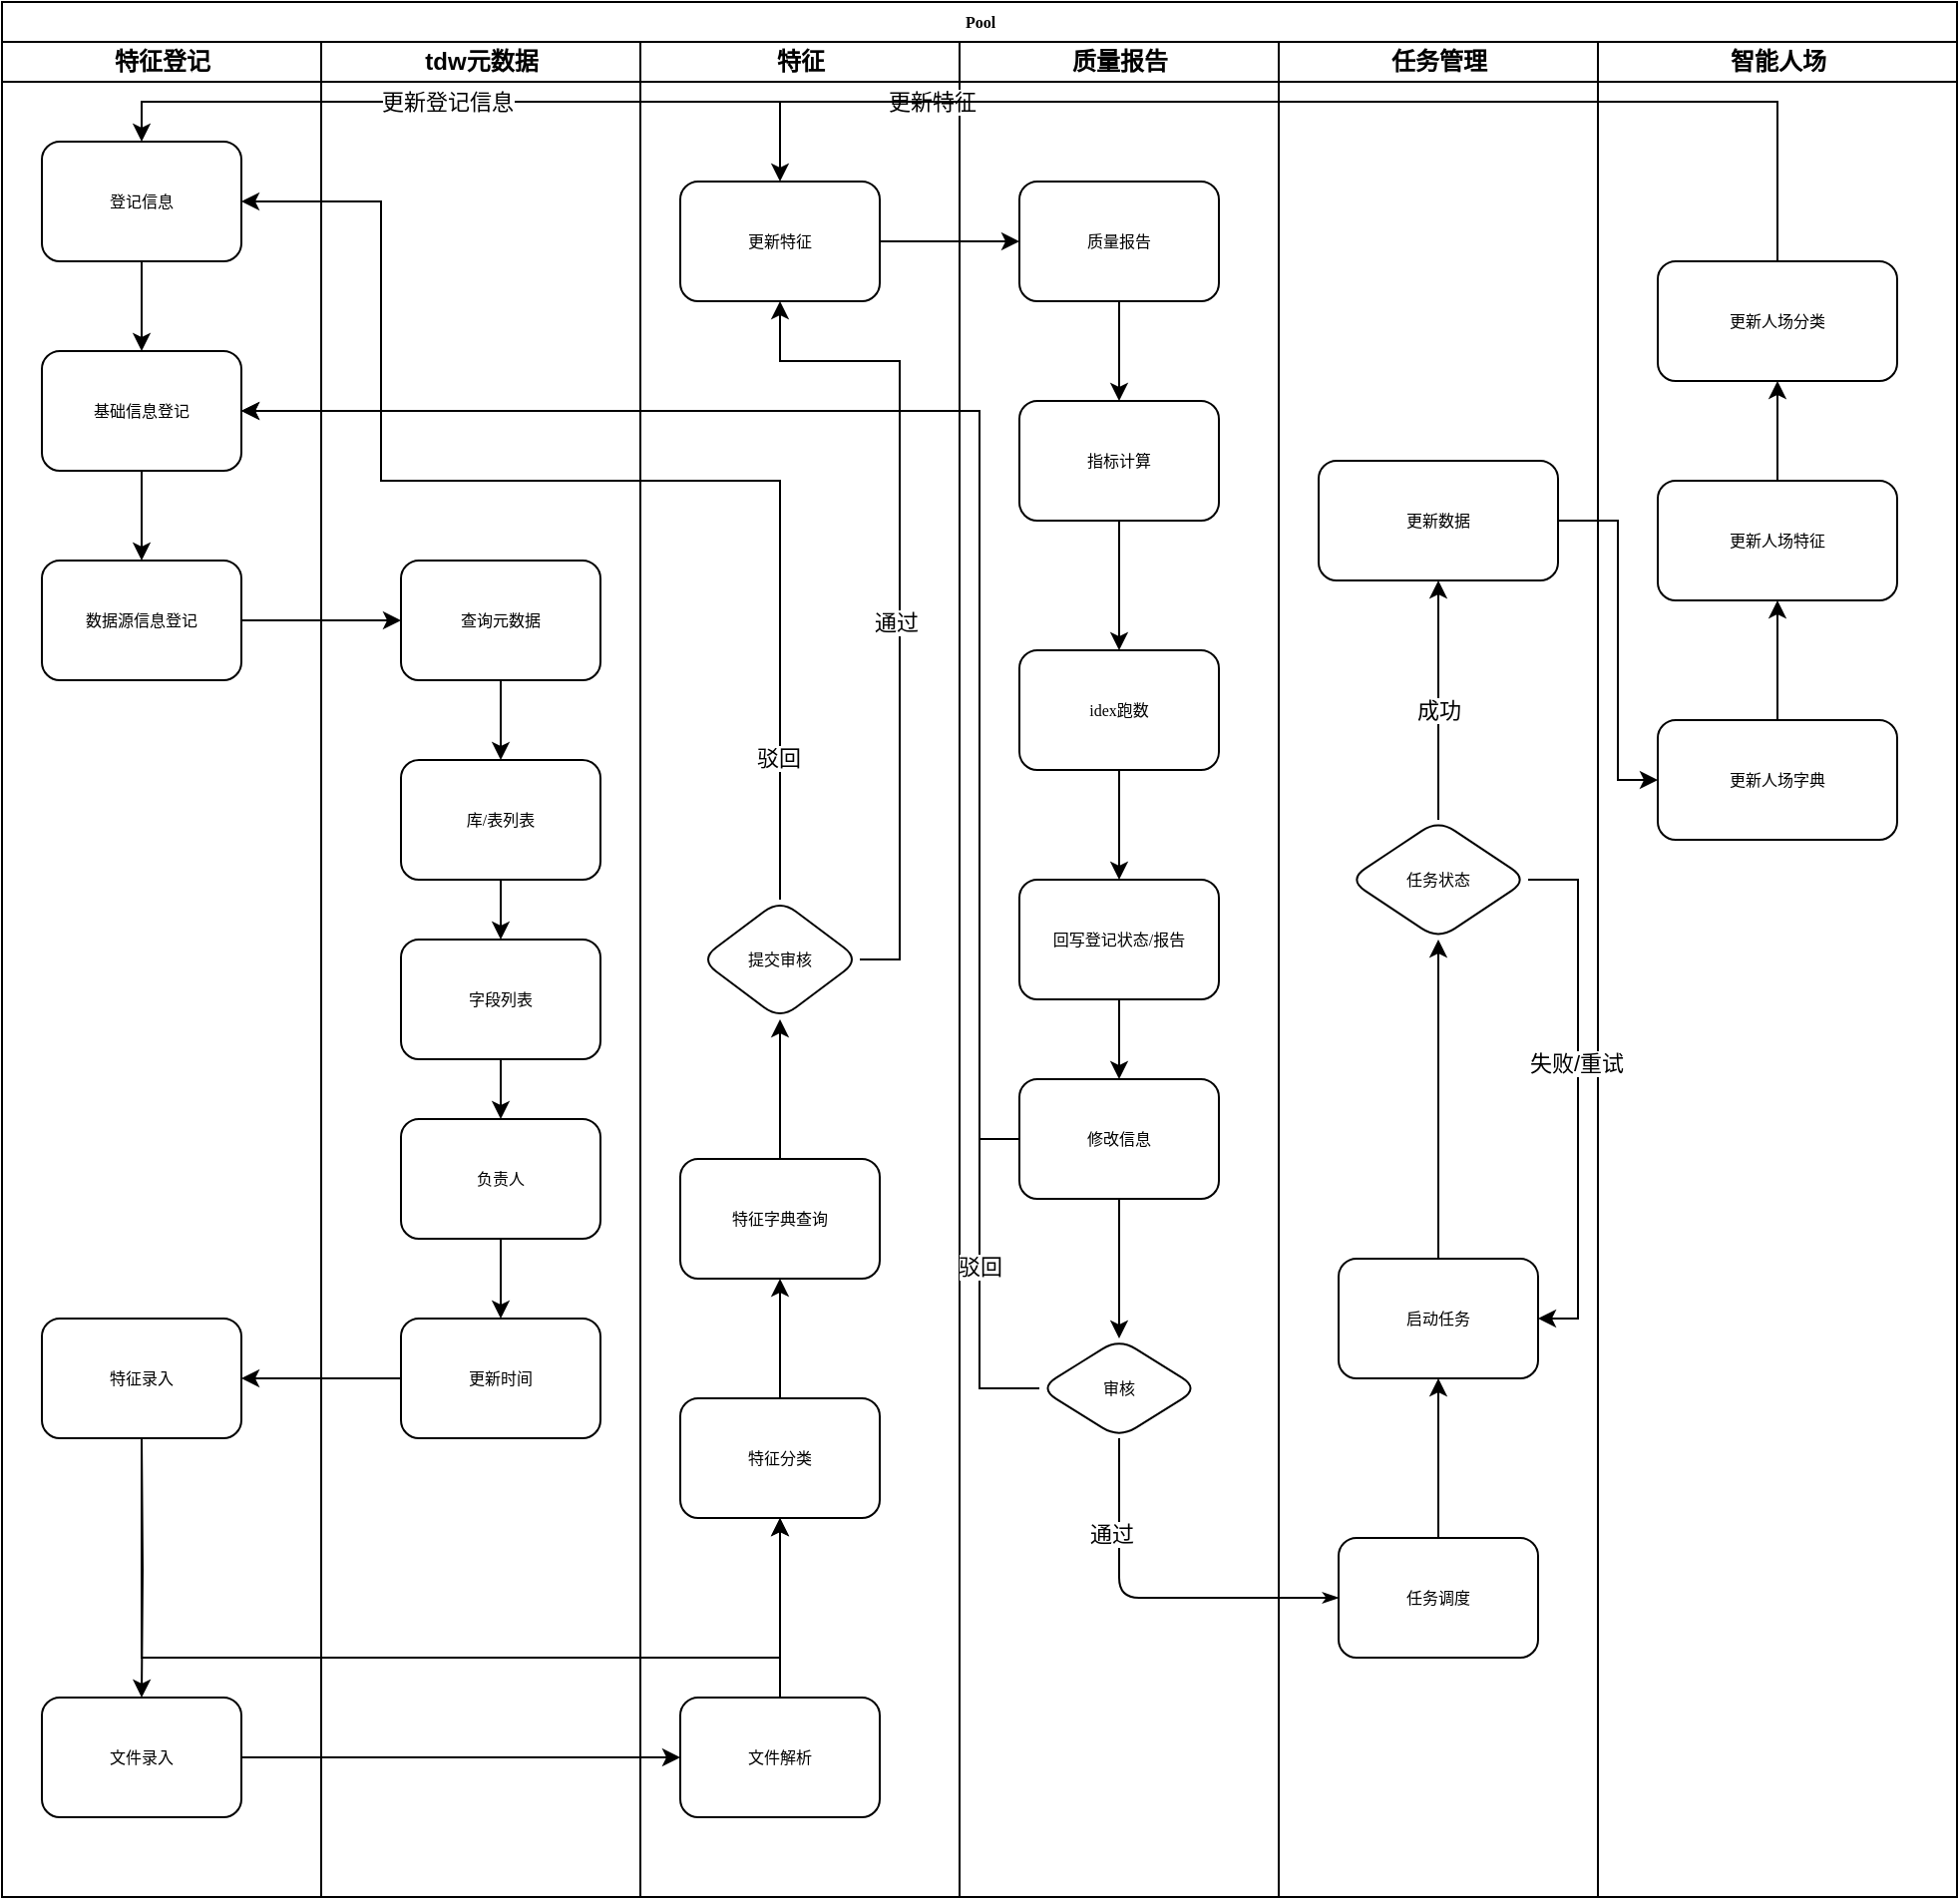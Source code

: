 <mxfile version="14.5.10" type="github">
  <diagram name="Page-1" id="74e2e168-ea6b-b213-b513-2b3c1d86103e">
    <mxGraphModel dx="1255" dy="786" grid="1" gridSize="10" guides="1" tooltips="1" connect="1" arrows="1" fold="1" page="1" pageScale="1" pageWidth="1100" pageHeight="850" background="#ffffff" math="0" shadow="0">
      <root>
        <mxCell id="0" />
        <mxCell id="1" parent="0" />
        <mxCell id="77e6c97f196da883-1" value="Pool" style="swimlane;html=1;childLayout=stackLayout;startSize=20;rounded=0;shadow=0;labelBackgroundColor=none;strokeWidth=1;fontFamily=Verdana;fontSize=8;align=center;" parent="1" vertex="1">
          <mxGeometry x="70" y="40" width="980" height="950" as="geometry" />
        </mxCell>
        <mxCell id="77e6c97f196da883-2" value="特征登记" style="swimlane;html=1;startSize=20;" parent="77e6c97f196da883-1" vertex="1">
          <mxGeometry y="20" width="160" height="930" as="geometry" />
        </mxCell>
        <mxCell id="77e6c97f196da883-8" value="登记信息" style="rounded=1;whiteSpace=wrap;html=1;shadow=0;labelBackgroundColor=none;strokeWidth=1;fontFamily=Verdana;fontSize=8;align=center;" parent="77e6c97f196da883-2" vertex="1">
          <mxGeometry x="20" y="50" width="100" height="60" as="geometry" />
        </mxCell>
        <mxCell id="77e6c97f196da883-9" value="基础信息登记" style="rounded=1;whiteSpace=wrap;html=1;shadow=0;labelBackgroundColor=none;strokeWidth=1;fontFamily=Verdana;fontSize=8;align=center;" parent="77e6c97f196da883-2" vertex="1">
          <mxGeometry x="20" y="155" width="100" height="60" as="geometry" />
        </mxCell>
        <mxCell id="xm6D2x38geST0ksrGfF2-1" value="数据源信息登记" style="rounded=1;whiteSpace=wrap;html=1;shadow=0;labelBackgroundColor=none;strokeWidth=1;fontFamily=Verdana;fontSize=8;align=center;" parent="77e6c97f196da883-2" vertex="1">
          <mxGeometry x="20" y="260" width="100" height="60" as="geometry" />
        </mxCell>
        <mxCell id="xm6D2x38geST0ksrGfF2-2" value="" style="edgeStyle=orthogonalEdgeStyle;rounded=0;orthogonalLoop=1;jettySize=auto;html=1;" parent="77e6c97f196da883-2" source="77e6c97f196da883-9" target="xm6D2x38geST0ksrGfF2-1" edge="1">
          <mxGeometry relative="1" as="geometry" />
        </mxCell>
        <mxCell id="xm6D2x38geST0ksrGfF2-6" value="" style="edgeStyle=orthogonalEdgeStyle;rounded=0;orthogonalLoop=1;jettySize=auto;html=1;entryX=0.5;entryY=0;entryDx=0;entryDy=0;" parent="77e6c97f196da883-2" source="77e6c97f196da883-8" target="77e6c97f196da883-9" edge="1">
          <mxGeometry relative="1" as="geometry">
            <mxPoint x="70" y="160" as="targetPoint" />
          </mxGeometry>
        </mxCell>
        <mxCell id="xm6D2x38geST0ksrGfF2-15" value="特征录入" style="rounded=1;whiteSpace=wrap;html=1;shadow=0;labelBackgroundColor=none;strokeWidth=1;fontFamily=Verdana;fontSize=8;align=center;" parent="77e6c97f196da883-2" vertex="1">
          <mxGeometry x="20" y="640" width="100" height="60" as="geometry" />
        </mxCell>
        <mxCell id="xm6D2x38geST0ksrGfF2-22" value="文件录入" style="rounded=1;whiteSpace=wrap;html=1;shadow=0;labelBackgroundColor=none;strokeWidth=1;fontFamily=Verdana;fontSize=8;align=center;" parent="77e6c97f196da883-2" vertex="1">
          <mxGeometry x="20" y="830" width="100" height="60" as="geometry" />
        </mxCell>
        <mxCell id="77e6c97f196da883-3" value="tdw元数据" style="swimlane;html=1;startSize=20;" parent="77e6c97f196da883-1" vertex="1">
          <mxGeometry x="160" y="20" width="160" height="930" as="geometry" />
        </mxCell>
        <mxCell id="xm6D2x38geST0ksrGfF2-3" value="查询元数据" style="rounded=1;whiteSpace=wrap;html=1;shadow=0;labelBackgroundColor=none;strokeWidth=1;fontFamily=Verdana;fontSize=8;align=center;" parent="77e6c97f196da883-3" vertex="1">
          <mxGeometry x="40" y="260" width="100" height="60" as="geometry" />
        </mxCell>
        <mxCell id="xm6D2x38geST0ksrGfF2-7" value="库/表列表" style="rounded=1;whiteSpace=wrap;html=1;shadow=0;labelBackgroundColor=none;strokeWidth=1;fontFamily=Verdana;fontSize=8;align=center;" parent="77e6c97f196da883-3" vertex="1">
          <mxGeometry x="40" y="360" width="100" height="60" as="geometry" />
        </mxCell>
        <mxCell id="xm6D2x38geST0ksrGfF2-8" value="" style="edgeStyle=orthogonalEdgeStyle;rounded=0;orthogonalLoop=1;jettySize=auto;html=1;" parent="77e6c97f196da883-3" source="xm6D2x38geST0ksrGfF2-3" target="xm6D2x38geST0ksrGfF2-7" edge="1">
          <mxGeometry relative="1" as="geometry" />
        </mxCell>
        <mxCell id="xm6D2x38geST0ksrGfF2-9" value="字段列表" style="rounded=1;whiteSpace=wrap;html=1;shadow=0;labelBackgroundColor=none;strokeWidth=1;fontFamily=Verdana;fontSize=8;align=center;" parent="77e6c97f196da883-3" vertex="1">
          <mxGeometry x="40" y="450" width="100" height="60" as="geometry" />
        </mxCell>
        <mxCell id="xm6D2x38geST0ksrGfF2-10" value="" style="edgeStyle=orthogonalEdgeStyle;rounded=0;orthogonalLoop=1;jettySize=auto;html=1;" parent="77e6c97f196da883-3" source="xm6D2x38geST0ksrGfF2-7" target="xm6D2x38geST0ksrGfF2-9" edge="1">
          <mxGeometry relative="1" as="geometry" />
        </mxCell>
        <mxCell id="xm6D2x38geST0ksrGfF2-11" value="负责人" style="rounded=1;whiteSpace=wrap;html=1;shadow=0;labelBackgroundColor=none;strokeWidth=1;fontFamily=Verdana;fontSize=8;align=center;" parent="77e6c97f196da883-3" vertex="1">
          <mxGeometry x="40" y="540" width="100" height="60" as="geometry" />
        </mxCell>
        <mxCell id="xm6D2x38geST0ksrGfF2-12" value="" style="edgeStyle=orthogonalEdgeStyle;rounded=0;orthogonalLoop=1;jettySize=auto;html=1;" parent="77e6c97f196da883-3" source="xm6D2x38geST0ksrGfF2-9" target="xm6D2x38geST0ksrGfF2-11" edge="1">
          <mxGeometry relative="1" as="geometry" />
        </mxCell>
        <mxCell id="xm6D2x38geST0ksrGfF2-13" value="更新时间" style="rounded=1;whiteSpace=wrap;html=1;shadow=0;labelBackgroundColor=none;strokeWidth=1;fontFamily=Verdana;fontSize=8;align=center;" parent="77e6c97f196da883-3" vertex="1">
          <mxGeometry x="40" y="640" width="100" height="60" as="geometry" />
        </mxCell>
        <mxCell id="xm6D2x38geST0ksrGfF2-14" value="" style="edgeStyle=orthogonalEdgeStyle;rounded=0;orthogonalLoop=1;jettySize=auto;html=1;" parent="77e6c97f196da883-3" source="xm6D2x38geST0ksrGfF2-11" target="xm6D2x38geST0ksrGfF2-13" edge="1">
          <mxGeometry relative="1" as="geometry" />
        </mxCell>
        <mxCell id="77e6c97f196da883-4" value="特征" style="swimlane;html=1;startSize=20;" parent="77e6c97f196da883-1" vertex="1">
          <mxGeometry x="320" y="20" width="160" height="930" as="geometry" />
        </mxCell>
        <mxCell id="xm6D2x38geST0ksrGfF2-17" value="特征分类" style="rounded=1;whiteSpace=wrap;html=1;shadow=0;labelBackgroundColor=none;strokeWidth=1;fontFamily=Verdana;fontSize=8;align=center;" parent="77e6c97f196da883-4" vertex="1">
          <mxGeometry x="20" y="680" width="100" height="60" as="geometry" />
        </mxCell>
        <mxCell id="xm6D2x38geST0ksrGfF2-19" value="特征字典查询" style="rounded=1;whiteSpace=wrap;html=1;shadow=0;labelBackgroundColor=none;strokeWidth=1;fontFamily=Verdana;fontSize=8;align=center;" parent="77e6c97f196da883-4" vertex="1">
          <mxGeometry x="20" y="560" width="100" height="60" as="geometry" />
        </mxCell>
        <mxCell id="xm6D2x38geST0ksrGfF2-20" value="" style="edgeStyle=orthogonalEdgeStyle;rounded=0;orthogonalLoop=1;jettySize=auto;html=1;" parent="77e6c97f196da883-4" source="xm6D2x38geST0ksrGfF2-17" target="xm6D2x38geST0ksrGfF2-19" edge="1">
          <mxGeometry relative="1" as="geometry" />
        </mxCell>
        <mxCell id="xm6D2x38geST0ksrGfF2-25" value="文件解析" style="rounded=1;whiteSpace=wrap;html=1;shadow=0;labelBackgroundColor=none;strokeWidth=1;fontFamily=Verdana;fontSize=8;align=center;" parent="77e6c97f196da883-4" vertex="1">
          <mxGeometry x="20" y="830" width="100" height="60" as="geometry" />
        </mxCell>
        <mxCell id="xm6D2x38geST0ksrGfF2-27" value="" style="edgeStyle=orthogonalEdgeStyle;rounded=0;orthogonalLoop=1;jettySize=auto;html=1;exitX=0.5;exitY=0;exitDx=0;exitDy=0;entryX=0.5;entryY=1;entryDx=0;entryDy=0;" parent="77e6c97f196da883-4" source="xm6D2x38geST0ksrGfF2-25" target="xm6D2x38geST0ksrGfF2-17" edge="1">
          <mxGeometry relative="1" as="geometry">
            <mxPoint x="-240" y="710" as="sourcePoint" />
            <mxPoint x="80" y="780" as="targetPoint" />
            <Array as="points">
              <mxPoint x="70" y="790" />
              <mxPoint x="70" y="790" />
            </Array>
          </mxGeometry>
        </mxCell>
        <mxCell id="xm6D2x38geST0ksrGfF2-63" value="更新特征" style="rounded=1;whiteSpace=wrap;html=1;shadow=0;labelBackgroundColor=none;strokeWidth=1;fontFamily=Verdana;fontSize=8;align=center;" parent="77e6c97f196da883-4" vertex="1">
          <mxGeometry x="20" y="70" width="100" height="60" as="geometry" />
        </mxCell>
        <mxCell id="77e6c97f196da883-5" value="质量报告" style="swimlane;html=1;startSize=20;" parent="77e6c97f196da883-1" vertex="1">
          <mxGeometry x="480" y="20" width="160" height="930" as="geometry" />
        </mxCell>
        <mxCell id="77e6c97f196da883-17" value="质量报告" style="rounded=1;whiteSpace=wrap;html=1;shadow=0;labelBackgroundColor=none;strokeWidth=1;fontFamily=Verdana;fontSize=8;align=center;" parent="77e6c97f196da883-5" vertex="1">
          <mxGeometry x="30" y="70" width="100" height="60" as="geometry" />
        </mxCell>
        <mxCell id="xm6D2x38geST0ksrGfF2-36" value="指标计算" style="rounded=1;whiteSpace=wrap;html=1;shadow=0;labelBackgroundColor=none;strokeWidth=1;fontFamily=Verdana;fontSize=8;align=center;" parent="77e6c97f196da883-5" vertex="1">
          <mxGeometry x="30" y="180" width="100" height="60" as="geometry" />
        </mxCell>
        <mxCell id="xm6D2x38geST0ksrGfF2-37" value="" style="edgeStyle=orthogonalEdgeStyle;rounded=0;orthogonalLoop=1;jettySize=auto;html=1;" parent="77e6c97f196da883-5" source="77e6c97f196da883-17" target="xm6D2x38geST0ksrGfF2-36" edge="1">
          <mxGeometry relative="1" as="geometry" />
        </mxCell>
        <mxCell id="xm6D2x38geST0ksrGfF2-38" value="idex跑数" style="rounded=1;whiteSpace=wrap;html=1;shadow=0;labelBackgroundColor=none;strokeWidth=1;fontFamily=Verdana;fontSize=8;align=center;" parent="77e6c97f196da883-5" vertex="1">
          <mxGeometry x="30" y="305" width="100" height="60" as="geometry" />
        </mxCell>
        <mxCell id="xm6D2x38geST0ksrGfF2-39" value="" style="edgeStyle=orthogonalEdgeStyle;rounded=0;orthogonalLoop=1;jettySize=auto;html=1;" parent="77e6c97f196da883-5" source="xm6D2x38geST0ksrGfF2-36" target="xm6D2x38geST0ksrGfF2-38" edge="1">
          <mxGeometry relative="1" as="geometry" />
        </mxCell>
        <mxCell id="xm6D2x38geST0ksrGfF2-40" value="回写登记状态/报告" style="rounded=1;whiteSpace=wrap;html=1;shadow=0;labelBackgroundColor=none;strokeWidth=1;fontFamily=Verdana;fontSize=8;align=center;" parent="77e6c97f196da883-5" vertex="1">
          <mxGeometry x="30" y="420" width="100" height="60" as="geometry" />
        </mxCell>
        <mxCell id="xm6D2x38geST0ksrGfF2-41" value="" style="edgeStyle=orthogonalEdgeStyle;rounded=0;orthogonalLoop=1;jettySize=auto;html=1;" parent="77e6c97f196da883-5" source="xm6D2x38geST0ksrGfF2-38" target="xm6D2x38geST0ksrGfF2-40" edge="1">
          <mxGeometry relative="1" as="geometry" />
        </mxCell>
        <mxCell id="xm6D2x38geST0ksrGfF2-42" value="修改信息" style="rounded=1;whiteSpace=wrap;html=1;shadow=0;labelBackgroundColor=none;strokeWidth=1;fontFamily=Verdana;fontSize=8;align=center;" parent="77e6c97f196da883-5" vertex="1">
          <mxGeometry x="30" y="520" width="100" height="60" as="geometry" />
        </mxCell>
        <mxCell id="xm6D2x38geST0ksrGfF2-43" value="" style="edgeStyle=orthogonalEdgeStyle;rounded=0;orthogonalLoop=1;jettySize=auto;html=1;" parent="77e6c97f196da883-5" source="xm6D2x38geST0ksrGfF2-40" target="xm6D2x38geST0ksrGfF2-42" edge="1">
          <mxGeometry relative="1" as="geometry" />
        </mxCell>
        <mxCell id="xm6D2x38geST0ksrGfF2-4" value="" style="edgeStyle=orthogonalEdgeStyle;rounded=0;orthogonalLoop=1;jettySize=auto;html=1;" parent="77e6c97f196da883-1" source="xm6D2x38geST0ksrGfF2-1" target="xm6D2x38geST0ksrGfF2-3" edge="1">
          <mxGeometry relative="1" as="geometry" />
        </mxCell>
        <mxCell id="xm6D2x38geST0ksrGfF2-16" value="" style="edgeStyle=orthogonalEdgeStyle;rounded=0;orthogonalLoop=1;jettySize=auto;html=1;" parent="77e6c97f196da883-1" source="xm6D2x38geST0ksrGfF2-13" target="xm6D2x38geST0ksrGfF2-15" edge="1">
          <mxGeometry relative="1" as="geometry" />
        </mxCell>
        <mxCell id="xm6D2x38geST0ksrGfF2-18" value="" style="edgeStyle=orthogonalEdgeStyle;rounded=0;orthogonalLoop=1;jettySize=auto;html=1;" parent="77e6c97f196da883-1" source="xm6D2x38geST0ksrGfF2-15" target="xm6D2x38geST0ksrGfF2-17" edge="1">
          <mxGeometry relative="1" as="geometry">
            <Array as="points">
              <mxPoint x="70" y="830" />
              <mxPoint x="390" y="830" />
            </Array>
          </mxGeometry>
        </mxCell>
        <mxCell id="xm6D2x38geST0ksrGfF2-26" value="" style="edgeStyle=orthogonalEdgeStyle;rounded=0;orthogonalLoop=1;jettySize=auto;html=1;" parent="77e6c97f196da883-1" source="xm6D2x38geST0ksrGfF2-22" target="xm6D2x38geST0ksrGfF2-25" edge="1">
          <mxGeometry relative="1" as="geometry" />
        </mxCell>
        <mxCell id="xm6D2x38geST0ksrGfF2-45" value="" style="edgeStyle=orthogonalEdgeStyle;rounded=0;orthogonalLoop=1;jettySize=auto;html=1;entryX=1;entryY=0.5;entryDx=0;entryDy=0;" parent="77e6c97f196da883-1" source="xm6D2x38geST0ksrGfF2-42" target="77e6c97f196da883-9" edge="1">
          <mxGeometry relative="1" as="geometry">
            <mxPoint x="560" y="680" as="targetPoint" />
            <Array as="points">
              <mxPoint x="490" y="570" />
              <mxPoint x="490" y="205" />
            </Array>
          </mxGeometry>
        </mxCell>
        <mxCell id="xm6D2x38geST0ksrGfF2-65" value="" style="edgeStyle=orthogonalEdgeStyle;rounded=0;orthogonalLoop=1;jettySize=auto;html=1;entryX=0;entryY=0.5;entryDx=0;entryDy=0;" parent="77e6c97f196da883-1" source="xm6D2x38geST0ksrGfF2-63" target="77e6c97f196da883-17" edge="1">
          <mxGeometry relative="1" as="geometry">
            <mxPoint x="520" y="130" as="targetPoint" />
          </mxGeometry>
        </mxCell>
        <mxCell id="xm6D2x38geST0ksrGfF2-77" value="" style="edgeStyle=orthogonalEdgeStyle;rounded=0;orthogonalLoop=1;jettySize=auto;html=1;entryX=0.5;entryY=0;entryDx=0;entryDy=0;exitX=0.5;exitY=0;exitDx=0;exitDy=0;startArrow=none;" parent="77e6c97f196da883-1" source="frdIsqB5crmuqsU-zwHG-9" target="xm6D2x38geST0ksrGfF2-63" edge="1">
          <mxGeometry relative="1" as="geometry">
            <mxPoint x="720" y="220" as="sourcePoint" />
            <mxPoint x="80" y="80" as="targetPoint" />
            <Array as="points">
              <mxPoint x="890" y="50" />
              <mxPoint x="390" y="50" />
            </Array>
          </mxGeometry>
        </mxCell>
        <mxCell id="xm6D2x38geST0ksrGfF2-78" value="更新特征" style="edgeLabel;html=1;align=center;verticalAlign=middle;resizable=0;points=[];" parent="xm6D2x38geST0ksrGfF2-77" vertex="1" connectable="0">
          <mxGeometry x="0.625" relative="1" as="geometry">
            <mxPoint as="offset" />
          </mxGeometry>
        </mxCell>
        <mxCell id="77e6c97f196da883-6" value="任务管理" style="swimlane;html=1;startSize=20;" parent="77e6c97f196da883-1" vertex="1">
          <mxGeometry x="640" y="20" width="160" height="930" as="geometry" />
        </mxCell>
        <mxCell id="77e6c97f196da883-23" value="任务调度" style="rounded=1;whiteSpace=wrap;html=1;shadow=0;labelBackgroundColor=none;strokeWidth=1;fontFamily=Verdana;fontSize=8;align=center;" parent="77e6c97f196da883-6" vertex="1">
          <mxGeometry x="30" y="750" width="100" height="60" as="geometry" />
        </mxCell>
        <mxCell id="xm6D2x38geST0ksrGfF2-58" value="任务状态" style="rhombus;whiteSpace=wrap;html=1;rounded=1;shadow=0;fontFamily=Verdana;fontSize=8;strokeWidth=1;" parent="77e6c97f196da883-6" vertex="1">
          <mxGeometry x="35" y="390" width="90" height="60" as="geometry" />
        </mxCell>
        <mxCell id="xm6D2x38geST0ksrGfF2-60" value="更新数据" style="whiteSpace=wrap;html=1;rounded=1;shadow=0;fontFamily=Verdana;fontSize=8;strokeWidth=1;" parent="77e6c97f196da883-6" vertex="1">
          <mxGeometry x="20" y="210" width="120" height="60" as="geometry" />
        </mxCell>
        <mxCell id="xm6D2x38geST0ksrGfF2-61" value="" style="edgeStyle=orthogonalEdgeStyle;rounded=0;orthogonalLoop=1;jettySize=auto;html=1;" parent="77e6c97f196da883-6" source="xm6D2x38geST0ksrGfF2-58" target="xm6D2x38geST0ksrGfF2-60" edge="1">
          <mxGeometry relative="1" as="geometry" />
        </mxCell>
        <mxCell id="xm6D2x38geST0ksrGfF2-62" value="成功" style="edgeLabel;html=1;align=center;verticalAlign=middle;resizable=0;points=[];" parent="xm6D2x38geST0ksrGfF2-61" vertex="1" connectable="0">
          <mxGeometry x="-0.075" relative="1" as="geometry">
            <mxPoint as="offset" />
          </mxGeometry>
        </mxCell>
        <mxCell id="frdIsqB5crmuqsU-zwHG-1" value="智能人场" style="swimlane;html=1;startSize=20;" vertex="1" parent="77e6c97f196da883-1">
          <mxGeometry x="800" y="20" width="180" height="930" as="geometry" />
        </mxCell>
        <mxCell id="frdIsqB5crmuqsU-zwHG-5" value="更新人场字典" style="whiteSpace=wrap;html=1;rounded=1;shadow=0;fontFamily=Verdana;fontSize=8;strokeWidth=1;" vertex="1" parent="frdIsqB5crmuqsU-zwHG-1">
          <mxGeometry x="30" y="340" width="120" height="60" as="geometry" />
        </mxCell>
        <mxCell id="frdIsqB5crmuqsU-zwHG-7" value="更新人场特征" style="whiteSpace=wrap;html=1;rounded=1;shadow=0;fontFamily=Verdana;fontSize=8;strokeWidth=1;" vertex="1" parent="frdIsqB5crmuqsU-zwHG-1">
          <mxGeometry x="30" y="220" width="120" height="60" as="geometry" />
        </mxCell>
        <mxCell id="frdIsqB5crmuqsU-zwHG-8" value="" style="edgeStyle=orthogonalEdgeStyle;rounded=0;orthogonalLoop=1;jettySize=auto;html=1;" edge="1" parent="frdIsqB5crmuqsU-zwHG-1" source="frdIsqB5crmuqsU-zwHG-5" target="frdIsqB5crmuqsU-zwHG-7">
          <mxGeometry relative="1" as="geometry" />
        </mxCell>
        <mxCell id="frdIsqB5crmuqsU-zwHG-9" value="更新人场分类" style="whiteSpace=wrap;html=1;rounded=1;shadow=0;fontFamily=Verdana;fontSize=8;strokeWidth=1;" vertex="1" parent="frdIsqB5crmuqsU-zwHG-1">
          <mxGeometry x="30" y="110" width="120" height="60" as="geometry" />
        </mxCell>
        <mxCell id="frdIsqB5crmuqsU-zwHG-10" value="" style="edgeStyle=orthogonalEdgeStyle;rounded=0;orthogonalLoop=1;jettySize=auto;html=1;" edge="1" parent="frdIsqB5crmuqsU-zwHG-1" source="frdIsqB5crmuqsU-zwHG-7" target="frdIsqB5crmuqsU-zwHG-9">
          <mxGeometry relative="1" as="geometry" />
        </mxCell>
        <mxCell id="frdIsqB5crmuqsU-zwHG-11" value="" style="edgeStyle=orthogonalEdgeStyle;rounded=0;orthogonalLoop=1;jettySize=auto;html=1;entryX=0.5;entryY=0;entryDx=0;entryDy=0;exitX=0.5;exitY=0;exitDx=0;exitDy=0;startArrow=none;" edge="1" parent="77e6c97f196da883-1" source="frdIsqB5crmuqsU-zwHG-9" target="77e6c97f196da883-8">
          <mxGeometry relative="1" as="geometry">
            <mxPoint x="900" y="140" as="sourcePoint" />
            <mxPoint x="400" y="100" as="targetPoint" />
            <Array as="points">
              <mxPoint x="890" y="50" />
              <mxPoint x="70" y="50" />
            </Array>
          </mxGeometry>
        </mxCell>
        <mxCell id="frdIsqB5crmuqsU-zwHG-12" value="更新登记信息" style="edgeLabel;html=1;align=center;verticalAlign=middle;resizable=0;points=[];" vertex="1" connectable="0" parent="frdIsqB5crmuqsU-zwHG-11">
          <mxGeometry x="0.625" relative="1" as="geometry">
            <mxPoint as="offset" />
          </mxGeometry>
        </mxCell>
        <mxCell id="frdIsqB5crmuqsU-zwHG-6" value="" style="edgeStyle=orthogonalEdgeStyle;rounded=0;orthogonalLoop=1;jettySize=auto;html=1;" edge="1" parent="77e6c97f196da883-1" source="xm6D2x38geST0ksrGfF2-60" target="frdIsqB5crmuqsU-zwHG-5">
          <mxGeometry relative="1" as="geometry">
            <Array as="points">
              <mxPoint x="810" y="260" />
              <mxPoint x="810" y="390" />
            </Array>
          </mxGeometry>
        </mxCell>
        <mxCell id="xm6D2x38geST0ksrGfF2-23" value="" style="edgeStyle=orthogonalEdgeStyle;rounded=0;orthogonalLoop=1;jettySize=auto;html=1;entryX=0.5;entryY=0;entryDx=0;entryDy=0;" parent="1" target="xm6D2x38geST0ksrGfF2-22" edge="1">
          <mxGeometry relative="1" as="geometry">
            <mxPoint x="140" y="760" as="sourcePoint" />
            <mxPoint x="200" y="740" as="targetPoint" />
          </mxGeometry>
        </mxCell>
        <mxCell id="xm6D2x38geST0ksrGfF2-31" value="" style="edgeStyle=orthogonalEdgeStyle;rounded=0;orthogonalLoop=1;jettySize=auto;html=1;entryX=1;entryY=0.5;entryDx=0;entryDy=0;" parent="1" source="xm6D2x38geST0ksrGfF2-28" target="77e6c97f196da883-8" edge="1">
          <mxGeometry relative="1" as="geometry">
            <mxPoint x="460" y="190" as="targetPoint" />
            <Array as="points">
              <mxPoint x="460" y="280" />
              <mxPoint x="260" y="280" />
              <mxPoint x="260" y="140" />
            </Array>
          </mxGeometry>
        </mxCell>
        <mxCell id="xm6D2x38geST0ksrGfF2-32" value="驳回" style="edgeLabel;html=1;align=center;verticalAlign=middle;resizable=0;points=[];" parent="xm6D2x38geST0ksrGfF2-31" vertex="1" connectable="0">
          <mxGeometry x="-0.771" y="1" relative="1" as="geometry">
            <mxPoint as="offset" />
          </mxGeometry>
        </mxCell>
        <mxCell id="xm6D2x38geST0ksrGfF2-34" value="" style="edgeStyle=orthogonalEdgeStyle;rounded=0;orthogonalLoop=1;jettySize=auto;html=1;entryX=0.5;entryY=1;entryDx=0;entryDy=0;" parent="1" source="xm6D2x38geST0ksrGfF2-28" target="xm6D2x38geST0ksrGfF2-63" edge="1">
          <mxGeometry relative="1" as="geometry">
            <mxPoint x="560" y="520" as="targetPoint" />
            <Array as="points">
              <mxPoint x="520" y="520" />
              <mxPoint x="520" y="220" />
              <mxPoint x="460" y="220" />
            </Array>
          </mxGeometry>
        </mxCell>
        <mxCell id="xm6D2x38geST0ksrGfF2-35" value="通过" style="edgeLabel;html=1;align=center;verticalAlign=middle;resizable=0;points=[];" parent="xm6D2x38geST0ksrGfF2-34" vertex="1" connectable="0">
          <mxGeometry x="-0.077" y="2" relative="1" as="geometry">
            <mxPoint as="offset" />
          </mxGeometry>
        </mxCell>
        <mxCell id="xm6D2x38geST0ksrGfF2-28" value="提交审核" style="rhombus;whiteSpace=wrap;html=1;rounded=1;shadow=0;fontFamily=Verdana;fontSize=8;strokeWidth=1;" parent="1" vertex="1">
          <mxGeometry x="420" y="490" width="80" height="60" as="geometry" />
        </mxCell>
        <mxCell id="xm6D2x38geST0ksrGfF2-29" value="" style="edgeStyle=orthogonalEdgeStyle;rounded=0;orthogonalLoop=1;jettySize=auto;html=1;" parent="1" source="xm6D2x38geST0ksrGfF2-19" target="xm6D2x38geST0ksrGfF2-28" edge="1">
          <mxGeometry relative="1" as="geometry" />
        </mxCell>
        <mxCell id="xm6D2x38geST0ksrGfF2-49" value="" style="edgeStyle=orthogonalEdgeStyle;rounded=0;orthogonalLoop=1;jettySize=auto;html=1;entryX=1;entryY=0.5;entryDx=0;entryDy=0;" parent="1" source="xm6D2x38geST0ksrGfF2-46" target="77e6c97f196da883-9" edge="1">
          <mxGeometry relative="1" as="geometry">
            <mxPoint x="530" y="735" as="targetPoint" />
            <Array as="points">
              <mxPoint x="560" y="735" />
              <mxPoint x="560" y="245" />
            </Array>
          </mxGeometry>
        </mxCell>
        <mxCell id="xm6D2x38geST0ksrGfF2-50" value="驳回" style="edgeLabel;html=1;align=center;verticalAlign=middle;resizable=0;points=[];" parent="xm6D2x38geST0ksrGfF2-49" vertex="1" connectable="0">
          <mxGeometry x="-0.795" relative="1" as="geometry">
            <mxPoint as="offset" />
          </mxGeometry>
        </mxCell>
        <mxCell id="xm6D2x38geST0ksrGfF2-46" value="审核" style="rhombus;whiteSpace=wrap;html=1;rounded=1;shadow=0;fontFamily=Verdana;fontSize=8;strokeWidth=1;" parent="1" vertex="1">
          <mxGeometry x="590" y="710" width="80" height="50" as="geometry" />
        </mxCell>
        <mxCell id="xm6D2x38geST0ksrGfF2-47" value="" style="edgeStyle=orthogonalEdgeStyle;rounded=0;orthogonalLoop=1;jettySize=auto;html=1;" parent="1" source="xm6D2x38geST0ksrGfF2-42" target="xm6D2x38geST0ksrGfF2-46" edge="1">
          <mxGeometry relative="1" as="geometry" />
        </mxCell>
        <mxCell id="77e6c97f196da883-40" value="" style="edgeStyle=orthogonalEdgeStyle;rounded=1;html=1;labelBackgroundColor=none;startArrow=none;startFill=0;startSize=5;endArrow=classicThin;endFill=1;endSize=5;jettySize=auto;orthogonalLoop=1;strokeWidth=1;fontFamily=Verdana;fontSize=8;exitX=0.5;exitY=1;exitDx=0;exitDy=0;entryX=0;entryY=0.5;entryDx=0;entryDy=0;" parent="1" source="xm6D2x38geST0ksrGfF2-46" target="77e6c97f196da883-23" edge="1">
          <mxGeometry relative="1" as="geometry">
            <mxPoint x="900" y="730" as="targetPoint" />
          </mxGeometry>
        </mxCell>
        <mxCell id="xm6D2x38geST0ksrGfF2-51" value="通过" style="edgeLabel;html=1;align=center;verticalAlign=middle;resizable=0;points=[];" parent="77e6c97f196da883-40" vertex="1" connectable="0">
          <mxGeometry x="-0.5" y="-4" relative="1" as="geometry">
            <mxPoint as="offset" />
          </mxGeometry>
        </mxCell>
        <mxCell id="xm6D2x38geST0ksrGfF2-59" value="" style="edgeStyle=orthogonalEdgeStyle;rounded=0;orthogonalLoop=1;jettySize=auto;html=1;" parent="1" source="xm6D2x38geST0ksrGfF2-52" target="xm6D2x38geST0ksrGfF2-58" edge="1">
          <mxGeometry relative="1" as="geometry" />
        </mxCell>
        <mxCell id="xm6D2x38geST0ksrGfF2-52" value="启动任务" style="rounded=1;whiteSpace=wrap;html=1;shadow=0;labelBackgroundColor=none;strokeWidth=1;fontFamily=Verdana;fontSize=8;align=center;" parent="1" vertex="1">
          <mxGeometry x="740" y="670" width="100" height="60" as="geometry" />
        </mxCell>
        <mxCell id="xm6D2x38geST0ksrGfF2-53" value="" style="edgeStyle=orthogonalEdgeStyle;rounded=0;orthogonalLoop=1;jettySize=auto;html=1;" parent="1" source="77e6c97f196da883-23" target="xm6D2x38geST0ksrGfF2-52" edge="1">
          <mxGeometry relative="1" as="geometry" />
        </mxCell>
        <mxCell id="xm6D2x38geST0ksrGfF2-80" value="" style="edgeStyle=orthogonalEdgeStyle;rounded=0;orthogonalLoop=1;jettySize=auto;html=1;entryX=1;entryY=0.5;entryDx=0;entryDy=0;" parent="1" source="xm6D2x38geST0ksrGfF2-58" target="xm6D2x38geST0ksrGfF2-52" edge="1">
          <mxGeometry relative="1" as="geometry">
            <mxPoint x="900" y="570" as="targetPoint" />
            <Array as="points">
              <mxPoint x="860" y="480" />
              <mxPoint x="860" y="700" />
            </Array>
          </mxGeometry>
        </mxCell>
        <mxCell id="xm6D2x38geST0ksrGfF2-81" value="失败/重试" style="edgeLabel;html=1;align=center;verticalAlign=middle;resizable=0;points=[];" parent="xm6D2x38geST0ksrGfF2-80" vertex="1" connectable="0">
          <mxGeometry x="-0.12" y="-1" relative="1" as="geometry">
            <mxPoint as="offset" />
          </mxGeometry>
        </mxCell>
      </root>
    </mxGraphModel>
  </diagram>
</mxfile>
